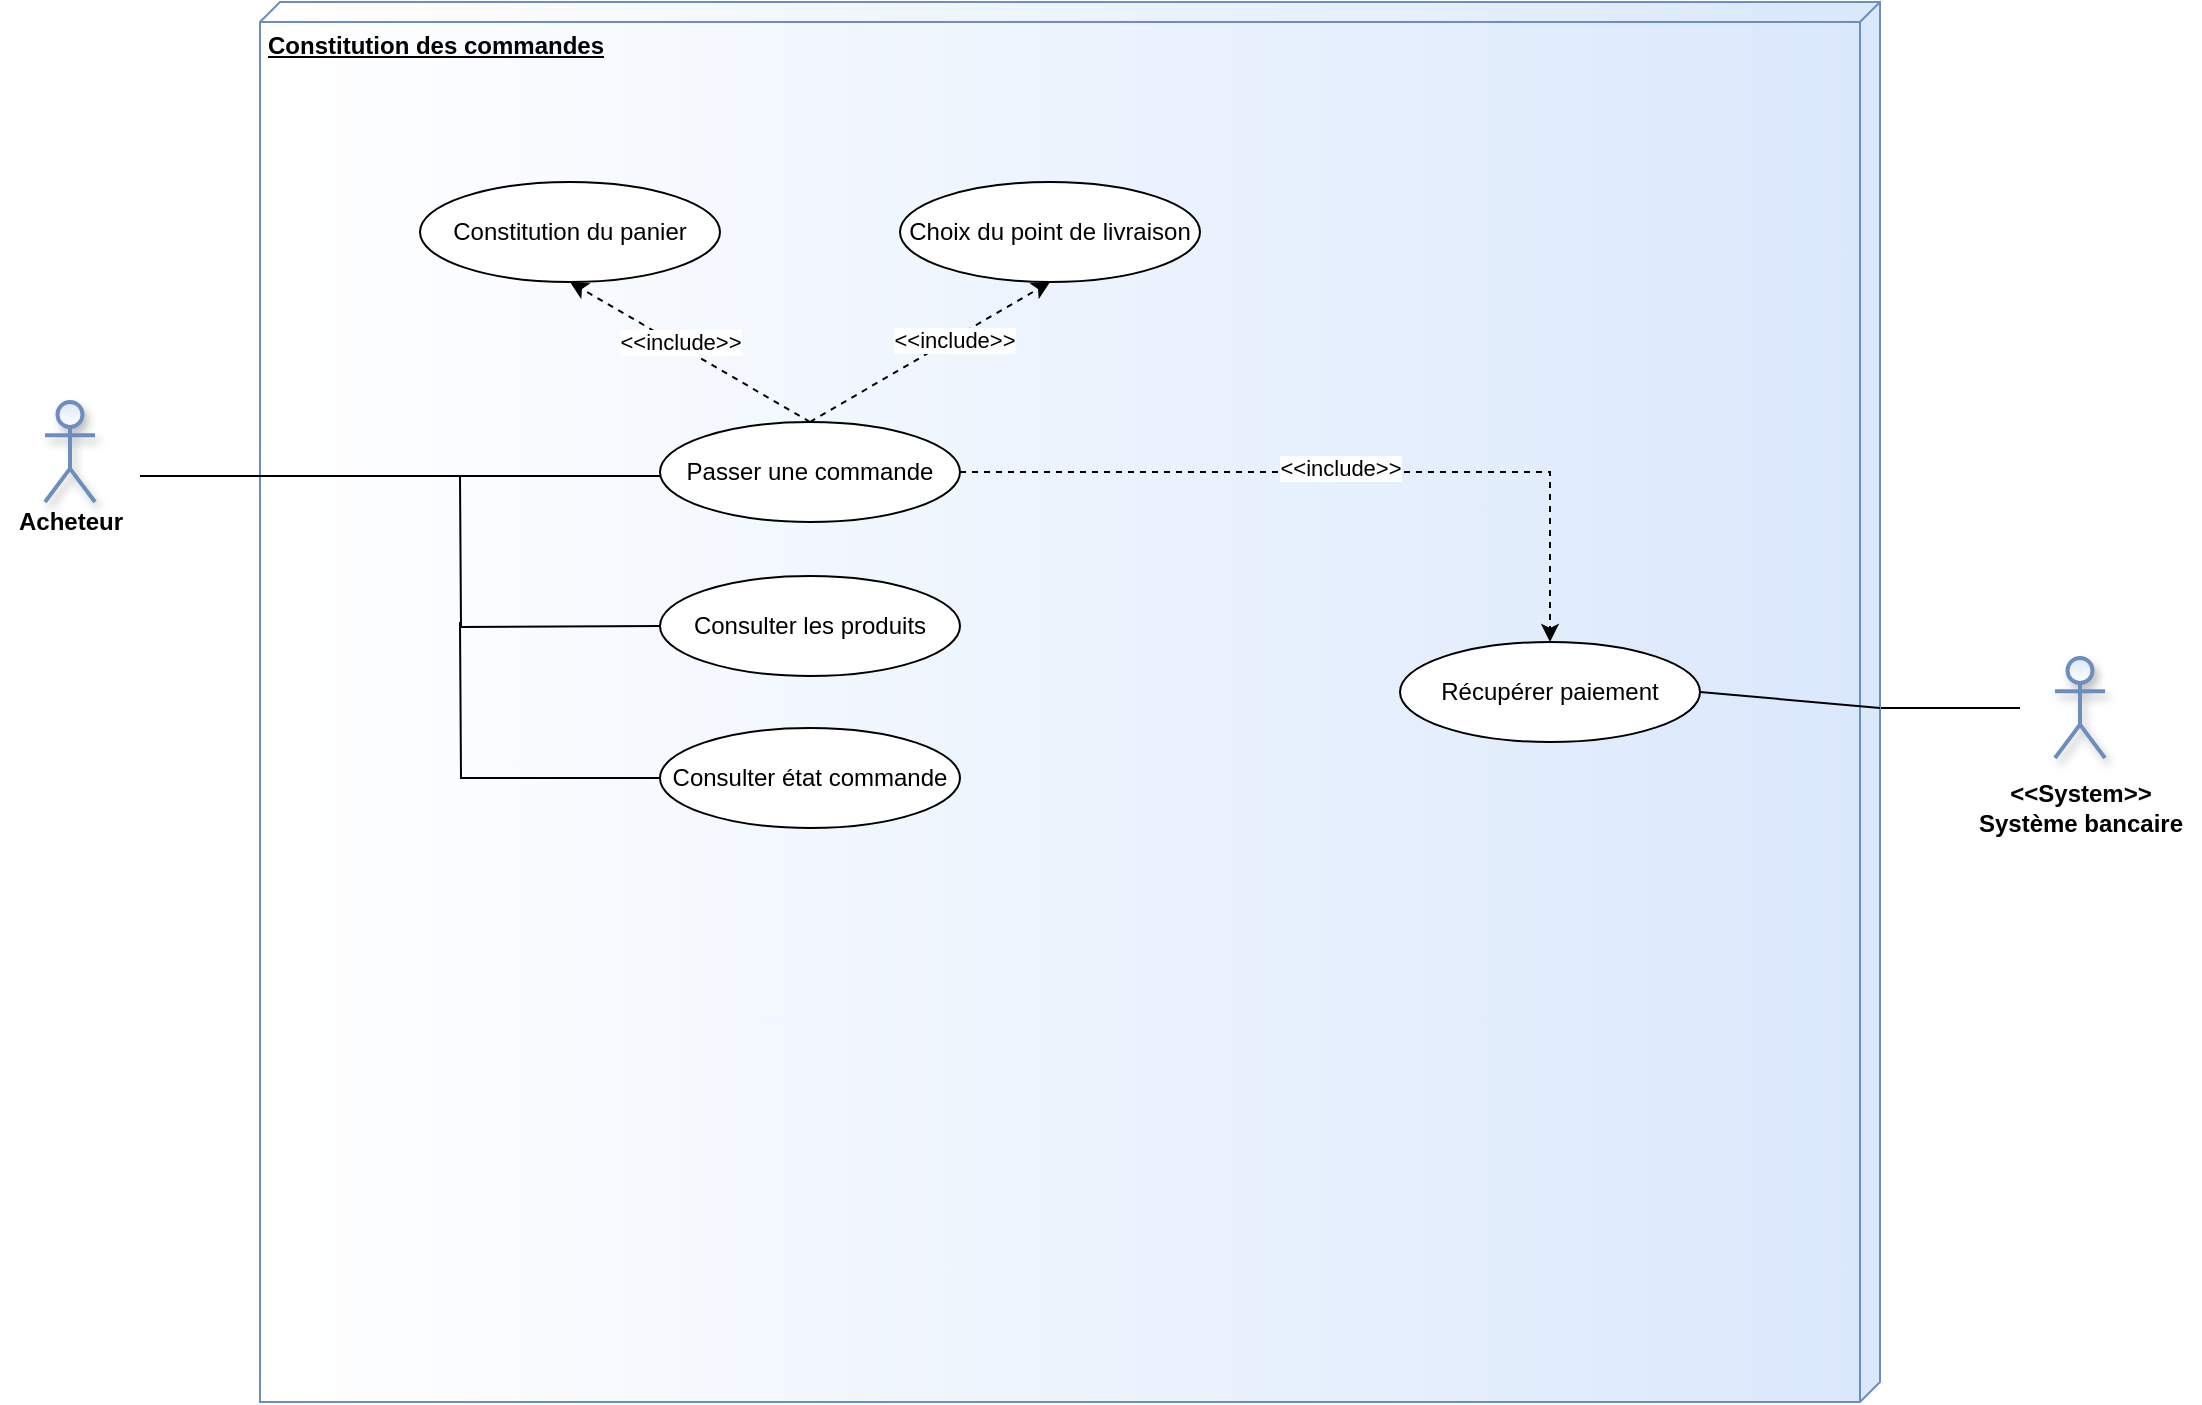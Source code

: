 <mxfile version="14.1.1" type="github">
  <diagram name="Page-1" id="e7e014a7-5840-1c2e-5031-d8a46d1fe8dd">
    <mxGraphModel dx="1422" dy="794" grid="1" gridSize="10" guides="1" tooltips="1" connect="1" arrows="1" fold="1" page="1" pageScale="1" pageWidth="1169" pageHeight="826" background="#ffffff" math="0" shadow="0">
      <root>
        <mxCell id="0" />
        <mxCell id="1" parent="0" />
        <mxCell id="zPnv1FVnI_NJTMRD5HDy-7" style="edgeStyle=orthogonalEdgeStyle;rounded=0;orthogonalLoop=1;jettySize=auto;html=1;exitX=0;exitY=0;exitDx=345;exitDy=0;exitPerimeter=0;endArrow=none;endFill=0;" edge="1" parent="1" source="rr55XMxGJXw-yliVTniT-41">
          <mxGeometry relative="1" as="geometry">
            <mxPoint x="1030" y="403" as="targetPoint" />
            <Array as="points">
              <mxPoint x="960" y="403" />
            </Array>
          </mxGeometry>
        </mxCell>
        <mxCell id="rr55XMxGJXw-yliVTniT-41" value="&lt;b&gt;Constitution des commandes&lt;/b&gt;" style="verticalAlign=top;align=left;spacingTop=8;spacingLeft=2;spacingRight=12;shape=cube;size=10;direction=south;fontStyle=4;html=1;fillColor=#dae8fc;strokeColor=#6c8ebf;gradientColor=#ffffff;" parent="1" vertex="1">
          <mxGeometry x="150" y="50" width="810" height="700" as="geometry" />
        </mxCell>
        <mxCell id="rr55XMxGJXw-yliVTniT-51" style="rounded=0;orthogonalLoop=1;jettySize=auto;html=1;exitX=0.5;exitY=0;exitDx=0;exitDy=0;entryX=0.5;entryY=1;entryDx=0;entryDy=0;dashed=1;" parent="1" source="rr55XMxGJXw-yliVTniT-42" target="rr55XMxGJXw-yliVTniT-47" edge="1">
          <mxGeometry relative="1" as="geometry" />
        </mxCell>
        <mxCell id="rr55XMxGJXw-yliVTniT-54" value="&amp;lt;&amp;lt;include&amp;gt;&amp;gt;" style="edgeLabel;html=1;align=center;verticalAlign=middle;resizable=0;points=[];" parent="rr55XMxGJXw-yliVTniT-51" vertex="1" connectable="0">
          <mxGeometry x="0.182" y="-2" relative="1" as="geometry">
            <mxPoint x="4.82" y="3.04" as="offset" />
          </mxGeometry>
        </mxCell>
        <mxCell id="rr55XMxGJXw-yliVTniT-52" style="edgeStyle=none;rounded=0;orthogonalLoop=1;jettySize=auto;html=1;exitX=0.5;exitY=0;exitDx=0;exitDy=0;entryX=0.5;entryY=1;entryDx=0;entryDy=0;dashed=1;" parent="1" source="rr55XMxGJXw-yliVTniT-42" target="rr55XMxGJXw-yliVTniT-48" edge="1">
          <mxGeometry relative="1" as="geometry" />
        </mxCell>
        <mxCell id="rr55XMxGJXw-yliVTniT-55" value="&amp;lt;&amp;lt;include&amp;gt;&amp;gt;" style="edgeLabel;html=1;align=center;verticalAlign=middle;resizable=0;points=[];" parent="rr55XMxGJXw-yliVTniT-52" vertex="1" connectable="0">
          <mxGeometry x="0.193" y="-1" relative="1" as="geometry">
            <mxPoint as="offset" />
          </mxGeometry>
        </mxCell>
        <mxCell id="zPnv1FVnI_NJTMRD5HDy-10" style="edgeStyle=orthogonalEdgeStyle;rounded=0;orthogonalLoop=1;jettySize=auto;html=1;exitX=1;exitY=0.5;exitDx=0;exitDy=0;entryX=0.5;entryY=0;entryDx=0;entryDy=0;endArrow=classic;endFill=1;dashed=1;" edge="1" parent="1" source="rr55XMxGJXw-yliVTniT-42" target="zPnv1FVnI_NJTMRD5HDy-8">
          <mxGeometry relative="1" as="geometry" />
        </mxCell>
        <mxCell id="zPnv1FVnI_NJTMRD5HDy-11" value="&amp;lt;&amp;lt;include&amp;gt;&amp;gt;" style="edgeLabel;html=1;align=center;verticalAlign=middle;resizable=0;points=[];" vertex="1" connectable="0" parent="zPnv1FVnI_NJTMRD5HDy-10">
          <mxGeometry y="2" relative="1" as="geometry">
            <mxPoint as="offset" />
          </mxGeometry>
        </mxCell>
        <mxCell id="rr55XMxGJXw-yliVTniT-42" value="Passer une commande" style="ellipse;whiteSpace=wrap;html=1;gradientColor=#ffffff;" parent="1" vertex="1">
          <mxGeometry x="350" y="260" width="150" height="50" as="geometry" />
        </mxCell>
        <mxCell id="rr55XMxGJXw-yliVTniT-61" style="edgeStyle=none;rounded=0;orthogonalLoop=1;jettySize=auto;html=1;exitX=0;exitY=0.5;exitDx=0;exitDy=0;endArrow=none;endFill=0;strokeWidth=1;" parent="1" edge="1">
          <mxGeometry relative="1" as="geometry">
            <mxPoint x="90" y="287" as="targetPoint" />
            <mxPoint x="350.0" y="287" as="sourcePoint" />
          </mxGeometry>
        </mxCell>
        <mxCell id="rr55XMxGJXw-yliVTniT-47" value="Constitution du panier" style="ellipse;whiteSpace=wrap;html=1;gradientColor=#ffffff;" parent="1" vertex="1">
          <mxGeometry x="230" y="140" width="150" height="50" as="geometry" />
        </mxCell>
        <mxCell id="rr55XMxGJXw-yliVTniT-48" value="Choix du point de livraison" style="ellipse;whiteSpace=wrap;html=1;gradientColor=#ffffff;" parent="1" vertex="1">
          <mxGeometry x="470" y="140" width="150" height="50" as="geometry" />
        </mxCell>
        <mxCell id="rr55XMxGJXw-yliVTniT-60" value="&lt;b&gt;Acheteur&lt;/b&gt;" style="text;html=1;align=center;verticalAlign=middle;resizable=0;points=[];autosize=1;" parent="1" vertex="1">
          <mxGeometry x="20" y="300" width="70" height="20" as="geometry" />
        </mxCell>
        <mxCell id="zPnv1FVnI_NJTMRD5HDy-2" value="" style="shape=umlActor;verticalLabelPosition=bottom;verticalAlign=top;html=1;strokeWidth=2;fillColor=#dae8fc;strokeColor=#6c8ebf;gradientColor=#ffffff;shadow=1;" vertex="1" parent="1">
          <mxGeometry x="42.5" y="250" width="25" height="50" as="geometry" />
        </mxCell>
        <mxCell id="zPnv1FVnI_NJTMRD5HDy-4" style="edgeStyle=orthogonalEdgeStyle;rounded=0;orthogonalLoop=1;jettySize=auto;html=1;exitX=0;exitY=0.5;exitDx=0;exitDy=0;endArrow=none;endFill=0;" edge="1" parent="1">
          <mxGeometry relative="1" as="geometry">
            <mxPoint x="250" y="287" as="targetPoint" />
            <mxPoint x="350.0" y="362" as="sourcePoint" />
          </mxGeometry>
        </mxCell>
        <mxCell id="zPnv1FVnI_NJTMRD5HDy-3" value="Consulter les produits" style="ellipse;whiteSpace=wrap;html=1;gradientColor=#ffffff;" vertex="1" parent="1">
          <mxGeometry x="350" y="337" width="150" height="50" as="geometry" />
        </mxCell>
        <mxCell id="zPnv1FVnI_NJTMRD5HDy-5" value="&lt;b&gt;&amp;lt;&amp;lt;System&amp;gt;&amp;gt;&lt;br&gt;Système bancaire&lt;/b&gt;" style="text;html=1;align=center;verticalAlign=middle;resizable=0;points=[];autosize=1;" vertex="1" parent="1">
          <mxGeometry x="1000" y="438" width="120" height="30" as="geometry" />
        </mxCell>
        <mxCell id="zPnv1FVnI_NJTMRD5HDy-6" value="" style="shape=umlActor;verticalLabelPosition=bottom;verticalAlign=top;html=1;strokeWidth=2;fillColor=#dae8fc;strokeColor=#6c8ebf;gradientColor=#ffffff;shadow=1;" vertex="1" parent="1">
          <mxGeometry x="1047.5" y="378" width="25" height="50" as="geometry" />
        </mxCell>
        <mxCell id="zPnv1FVnI_NJTMRD5HDy-13" style="rounded=0;orthogonalLoop=1;jettySize=auto;html=1;exitX=1;exitY=0.5;exitDx=0;exitDy=0;entryX=0;entryY=0;entryDx=345;entryDy=0;entryPerimeter=0;endArrow=none;endFill=0;" edge="1" parent="1" source="zPnv1FVnI_NJTMRD5HDy-8">
          <mxGeometry relative="1" as="geometry">
            <mxPoint x="870.0" y="403" as="sourcePoint" />
            <mxPoint x="960" y="403" as="targetPoint" />
          </mxGeometry>
        </mxCell>
        <mxCell id="zPnv1FVnI_NJTMRD5HDy-8" value="Récupérer paiement" style="ellipse;whiteSpace=wrap;html=1;gradientColor=#ffffff;" vertex="1" parent="1">
          <mxGeometry x="720" y="370" width="150" height="50" as="geometry" />
        </mxCell>
        <mxCell id="zPnv1FVnI_NJTMRD5HDy-15" style="edgeStyle=orthogonalEdgeStyle;rounded=0;orthogonalLoop=1;jettySize=auto;html=1;exitX=0;exitY=0.5;exitDx=0;exitDy=0;endArrow=none;endFill=0;" edge="1" parent="1" source="zPnv1FVnI_NJTMRD5HDy-14">
          <mxGeometry relative="1" as="geometry">
            <mxPoint x="250" y="360.0" as="targetPoint" />
          </mxGeometry>
        </mxCell>
        <mxCell id="zPnv1FVnI_NJTMRD5HDy-14" value="Consulter état commande" style="ellipse;whiteSpace=wrap;html=1;gradientColor=#ffffff;" vertex="1" parent="1">
          <mxGeometry x="350" y="413" width="150" height="50" as="geometry" />
        </mxCell>
      </root>
    </mxGraphModel>
  </diagram>
</mxfile>
